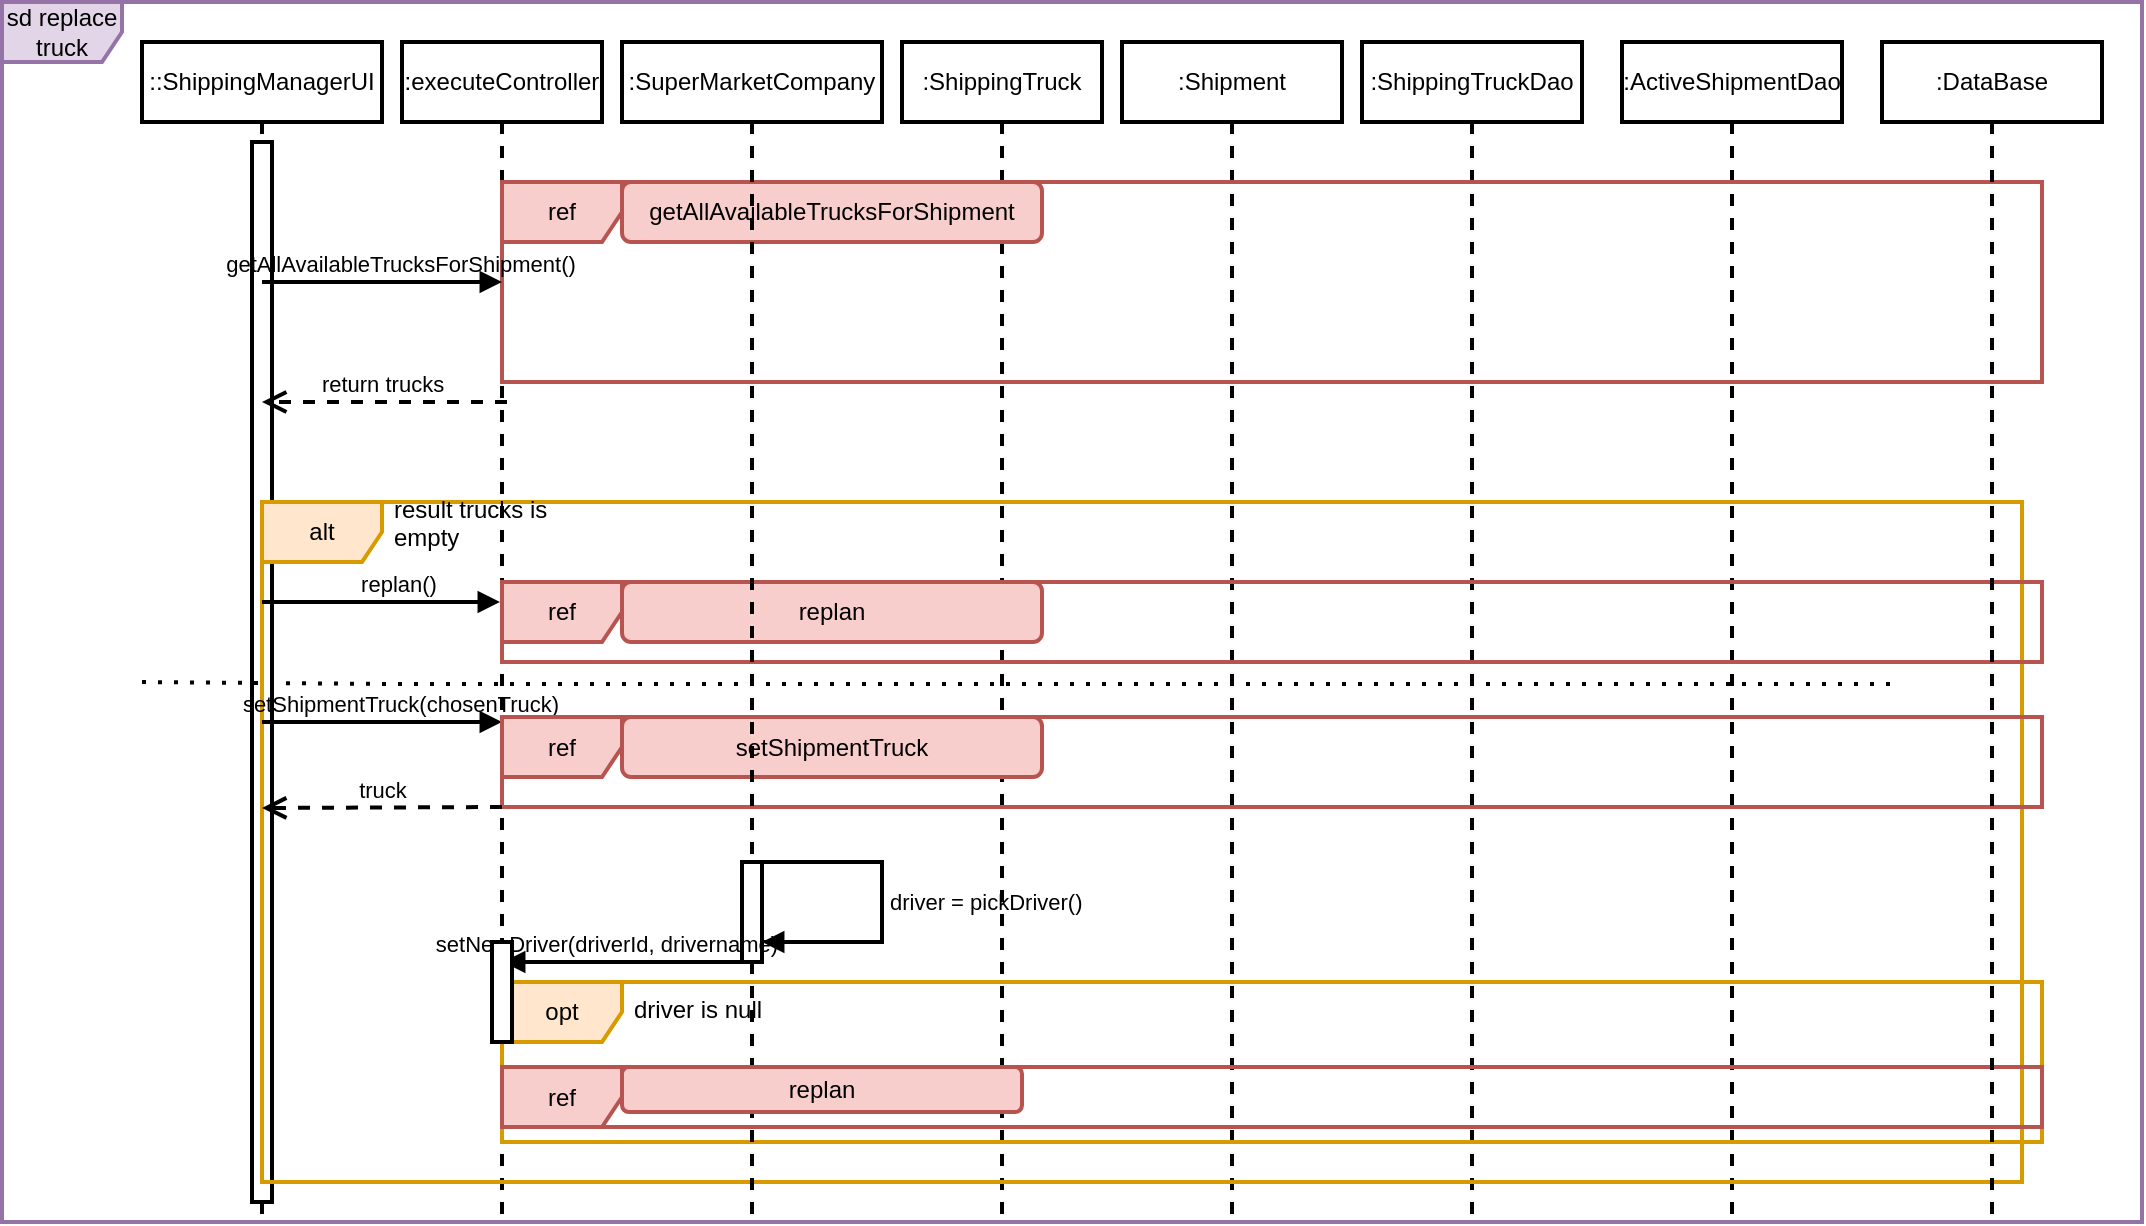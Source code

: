 <mxfile version="21.2.6" type="github">
  <diagram name="Page-1" id="2YBvvXClWsGukQMizWep">
    <mxGraphModel dx="2072" dy="686" grid="1" gridSize="10" guides="1" tooltips="1" connect="1" arrows="1" fold="1" page="1" pageScale="1" pageWidth="850" pageHeight="1100" math="0" shadow="0">
      <root>
        <mxCell id="0" />
        <mxCell id="1" parent="0" />
        <mxCell id="X_h3rkWna0nnMa6Pr6xD-68" value=":executeController" style="shape=umlLifeline;perimeter=lifelinePerimeter;whiteSpace=wrap;html=1;container=0;dropTarget=0;collapsible=0;recursiveResize=0;outlineConnect=0;portConstraint=eastwest;newEdgeStyle={&quot;edgeStyle&quot;:&quot;elbowEdgeStyle&quot;,&quot;elbow&quot;:&quot;vertical&quot;,&quot;curved&quot;:0,&quot;rounded&quot;:0};strokeWidth=2;labelBackgroundColor=none;" parent="1" vertex="1">
          <mxGeometry x="40" y="40" width="100" height="590" as="geometry" />
        </mxCell>
        <mxCell id="X_h3rkWna0nnMa6Pr6xD-112" value="::ShippingManagerUI" style="shape=umlLifeline;perimeter=lifelinePerimeter;whiteSpace=wrap;html=1;container=0;dropTarget=0;collapsible=0;recursiveResize=0;outlineConnect=0;portConstraint=eastwest;newEdgeStyle={&quot;edgeStyle&quot;:&quot;elbowEdgeStyle&quot;,&quot;elbow&quot;:&quot;vertical&quot;,&quot;curved&quot;:0,&quot;rounded&quot;:0};strokeWidth=2;labelBackgroundColor=none;" parent="1" vertex="1">
          <mxGeometry x="-90" y="40" width="120" height="590" as="geometry" />
        </mxCell>
        <mxCell id="X_h3rkWna0nnMa6Pr6xD-152" value="" style="points=[];perimeter=orthogonalPerimeter;outlineConnect=0;targetShapes=umlLifeline;portConstraint=eastwest;newEdgeStyle={&quot;edgeStyle&quot;:&quot;elbowEdgeStyle&quot;,&quot;elbow&quot;:&quot;vertical&quot;,&quot;curved&quot;:0,&quot;rounded&quot;:0};strokeWidth=2;labelBackgroundColor=none;fillColor=default;fontColor=default;html=1;" parent="1" vertex="1">
          <mxGeometry x="-35" y="90" width="10" height="530" as="geometry" />
        </mxCell>
        <mxCell id="X_h3rkWna0nnMa6Pr6xD-72" value=":ShippingTruckDao" style="shape=umlLifeline;perimeter=lifelinePerimeter;whiteSpace=wrap;html=1;container=0;dropTarget=0;collapsible=0;recursiveResize=0;outlineConnect=0;portConstraint=eastwest;newEdgeStyle={&quot;edgeStyle&quot;:&quot;elbowEdgeStyle&quot;,&quot;elbow&quot;:&quot;vertical&quot;,&quot;curved&quot;:0,&quot;rounded&quot;:0};strokeWidth=2;labelBackgroundColor=none;" parent="1" vertex="1">
          <mxGeometry x="520" y="40" width="110" height="590" as="geometry" />
        </mxCell>
        <mxCell id="X_h3rkWna0nnMa6Pr6xD-75" value=":Shipment" style="shape=umlLifeline;perimeter=lifelinePerimeter;whiteSpace=wrap;html=1;container=0;dropTarget=0;collapsible=0;recursiveResize=0;outlineConnect=0;portConstraint=eastwest;newEdgeStyle={&quot;edgeStyle&quot;:&quot;elbowEdgeStyle&quot;,&quot;elbow&quot;:&quot;vertical&quot;,&quot;curved&quot;:0,&quot;rounded&quot;:0};strokeWidth=2;labelBackgroundColor=none;" parent="1" vertex="1">
          <mxGeometry x="400" y="40" width="110" height="590" as="geometry" />
        </mxCell>
        <mxCell id="X_h3rkWna0nnMa6Pr6xD-78" value=":ShippingTruck" style="shape=umlLifeline;perimeter=lifelinePerimeter;whiteSpace=wrap;html=1;container=0;dropTarget=0;collapsible=0;recursiveResize=0;outlineConnect=0;portConstraint=eastwest;newEdgeStyle={&quot;edgeStyle&quot;:&quot;elbowEdgeStyle&quot;,&quot;elbow&quot;:&quot;vertical&quot;,&quot;curved&quot;:0,&quot;rounded&quot;:0};strokeWidth=2;labelBackgroundColor=none;" parent="1" vertex="1">
          <mxGeometry x="290" y="40" width="100" height="590" as="geometry" />
        </mxCell>
        <mxCell id="X_h3rkWna0nnMa6Pr6xD-85" value=":ActiveShipmentDao" style="shape=umlLifeline;perimeter=lifelinePerimeter;whiteSpace=wrap;html=1;container=0;dropTarget=0;collapsible=0;recursiveResize=0;outlineConnect=0;portConstraint=eastwest;newEdgeStyle={&quot;edgeStyle&quot;:&quot;elbowEdgeStyle&quot;,&quot;elbow&quot;:&quot;vertical&quot;,&quot;curved&quot;:0,&quot;rounded&quot;:0};strokeWidth=2;labelBackgroundColor=none;" parent="1" vertex="1">
          <mxGeometry x="650" y="40" width="110" height="590" as="geometry" />
        </mxCell>
        <mxCell id="X_h3rkWna0nnMa6Pr6xD-91" value="ref" style="shape=umlFrame;whiteSpace=wrap;html=1;pointerEvents=0;strokeWidth=2;labelBackgroundColor=none;fillColor=#f8cecc;strokeColor=#b85450;" parent="1" vertex="1">
          <mxGeometry x="90" y="110" width="770" height="100" as="geometry" />
        </mxCell>
        <mxCell id="X_h3rkWna0nnMa6Pr6xD-95" value="alt" style="shape=umlFrame;whiteSpace=wrap;html=1;pointerEvents=0;strokeWidth=2;labelBackgroundColor=none;fillColor=#ffe6cc;strokeColor=#d79b00;" parent="1" vertex="1">
          <mxGeometry x="-30" y="270" width="880" height="340" as="geometry" />
        </mxCell>
        <mxCell id="X_h3rkWna0nnMa6Pr6xD-97" value="result trucks is&lt;br&gt;empty" style="text;strokeColor=none;fillColor=none;align=left;verticalAlign=top;spacingLeft=4;spacingRight=4;overflow=hidden;rotatable=0;points=[[0,0.5],[1,0.5]];portConstraint=eastwest;whiteSpace=wrap;html=1;strokeWidth=2;labelBackgroundColor=none;" parent="1" vertex="1">
          <mxGeometry x="30" y="260" width="120" height="40" as="geometry" />
        </mxCell>
        <mxCell id="X_h3rkWna0nnMa6Pr6xD-106" value="opt" style="shape=umlFrame;whiteSpace=wrap;html=1;pointerEvents=0;strokeWidth=2;labelBackgroundColor=none;fillColor=#ffe6cc;strokeColor=#d79b00;" parent="1" vertex="1">
          <mxGeometry x="90" y="510" width="770" height="80" as="geometry" />
        </mxCell>
        <mxCell id="X_h3rkWna0nnMa6Pr6xD-107" value="driver is null" style="text;strokeColor=none;fillColor=none;align=left;verticalAlign=top;spacingLeft=4;spacingRight=4;overflow=hidden;rotatable=0;points=[[0,0.5],[1,0.5]];portConstraint=eastwest;whiteSpace=wrap;html=1;strokeWidth=2;labelBackgroundColor=none;" parent="1" vertex="1">
          <mxGeometry x="150" y="510" width="150" height="40" as="geometry" />
        </mxCell>
        <mxCell id="X_h3rkWna0nnMa6Pr6xD-109" value="ref" style="shape=umlFrame;whiteSpace=wrap;html=1;pointerEvents=0;strokeWidth=2;labelBackgroundColor=none;fillColor=#f8cecc;strokeColor=#b85450;" parent="1" vertex="1">
          <mxGeometry x="90" y="552.5" width="770" height="30" as="geometry" />
        </mxCell>
        <mxCell id="X_h3rkWna0nnMa6Pr6xD-111" value="getAllAvailableTrucksForShipment" style="rounded=1;whiteSpace=wrap;html=1;strokeWidth=2;labelBackgroundColor=none;fillColor=#f8cecc;strokeColor=#b85450;" parent="1" vertex="1">
          <mxGeometry x="150" y="110" width="210" height="30" as="geometry" />
        </mxCell>
        <mxCell id="X_h3rkWna0nnMa6Pr6xD-120" value="" style="endArrow=none;dashed=1;html=1;dashPattern=1 3;strokeWidth=2;rounded=0;exitX=0.003;exitY=0.528;exitDx=0;exitDy=0;exitPerimeter=0;labelBackgroundColor=none;fontColor=default;" parent="1" edge="1">
          <mxGeometry width="50" height="50" relative="1" as="geometry">
            <mxPoint x="-90" y="360" as="sourcePoint" />
            <mxPoint x="787" y="361" as="targetPoint" />
            <Array as="points">
              <mxPoint x="37" y="361" />
            </Array>
          </mxGeometry>
        </mxCell>
        <mxCell id="X_h3rkWna0nnMa6Pr6xD-123" value="replan()" style="html=1;verticalAlign=bottom;endArrow=block;edgeStyle=elbowEdgeStyle;elbow=vertical;curved=0;rounded=0;strokeWidth=2;labelBackgroundColor=none;fontColor=default;" parent="1" target="X_h3rkWna0nnMa6Pr6xD-68" edge="1">
          <mxGeometry x="0.144" relative="1" as="geometry">
            <mxPoint x="-30" y="320" as="sourcePoint" />
            <Array as="points">
              <mxPoint x="-20" y="320" />
              <mxPoint x="-50" y="300" />
            </Array>
            <mxPoint x="-140" y="320" as="targetPoint" />
            <mxPoint as="offset" />
          </mxGeometry>
        </mxCell>
        <mxCell id="X_h3rkWna0nnMa6Pr6xD-125" value="ref" style="shape=umlFrame;whiteSpace=wrap;html=1;pointerEvents=0;strokeWidth=2;labelBackgroundColor=none;fillColor=#f8cecc;strokeColor=#b85450;" parent="1" vertex="1">
          <mxGeometry x="90" y="310" width="770" height="40" as="geometry" />
        </mxCell>
        <mxCell id="X_h3rkWna0nnMa6Pr6xD-126" value="replan" style="rounded=1;whiteSpace=wrap;html=1;strokeWidth=2;labelBackgroundColor=none;fillColor=#f8cecc;strokeColor=#b85450;" parent="1" vertex="1">
          <mxGeometry x="150" y="310" width="210" height="30" as="geometry" />
        </mxCell>
        <mxCell id="X_h3rkWna0nnMa6Pr6xD-127" value="setShipmentTruck(chosenTruck)" style="html=1;verticalAlign=bottom;endArrow=block;edgeStyle=elbowEdgeStyle;elbow=vertical;curved=0;rounded=0;strokeWidth=2;labelBackgroundColor=none;fontColor=default;" parent="1" edge="1">
          <mxGeometry x="0.139" relative="1" as="geometry">
            <mxPoint x="-30" y="380" as="sourcePoint" />
            <Array as="points">
              <mxPoint x="-20" y="380" />
              <mxPoint x="-50" y="360" />
            </Array>
            <mxPoint x="90" y="380" as="targetPoint" />
            <mxPoint as="offset" />
          </mxGeometry>
        </mxCell>
        <mxCell id="X_h3rkWna0nnMa6Pr6xD-128" value="ref" style="shape=umlFrame;whiteSpace=wrap;html=1;pointerEvents=0;strokeWidth=2;labelBackgroundColor=none;fillColor=#f8cecc;strokeColor=#b85450;" parent="1" vertex="1">
          <mxGeometry x="90" y="377.5" width="770" height="45" as="geometry" />
        </mxCell>
        <mxCell id="X_h3rkWna0nnMa6Pr6xD-129" value="setShipmentTruck" style="rounded=1;whiteSpace=wrap;html=1;strokeWidth=2;labelBackgroundColor=none;fillColor=#f8cecc;strokeColor=#b85450;" parent="1" vertex="1">
          <mxGeometry x="150" y="377.5" width="210" height="30" as="geometry" />
        </mxCell>
        <mxCell id="X_h3rkWna0nnMa6Pr6xD-136" value="" style="html=1;verticalAlign=bottom;endArrow=block;edgeStyle=elbowEdgeStyle;elbow=vertical;curved=0;rounded=0;strokeWidth=2;labelBackgroundColor=none;fontColor=default;" parent="1" target="X_h3rkWna0nnMa6Pr6xD-95" edge="1">
          <mxGeometry x="-1" y="-40" relative="1" as="geometry">
            <mxPoint x="-30" y="470" as="sourcePoint" />
            <Array as="points">
              <mxPoint x="-20" y="470" />
              <mxPoint x="-50" y="450" />
            </Array>
            <mxPoint x="90" y="470" as="targetPoint" />
            <mxPoint as="offset" />
          </mxGeometry>
        </mxCell>
        <mxCell id="X_h3rkWna0nnMa6Pr6xD-137" value=":SuperMarketCompany" style="shape=umlLifeline;perimeter=lifelinePerimeter;whiteSpace=wrap;html=1;container=0;dropTarget=0;collapsible=0;recursiveResize=0;outlineConnect=0;portConstraint=eastwest;newEdgeStyle={&quot;edgeStyle&quot;:&quot;elbowEdgeStyle&quot;,&quot;elbow&quot;:&quot;vertical&quot;,&quot;curved&quot;:0,&quot;rounded&quot;:0};strokeWidth=2;labelBackgroundColor=none;" parent="1" vertex="1">
          <mxGeometry x="150" y="40" width="130" height="590" as="geometry" />
        </mxCell>
        <mxCell id="X_h3rkWna0nnMa6Pr6xD-146" value="" style="html=1;points=[];perimeter=orthogonalPerimeter;outlineConnect=0;targetShapes=umlLifeline;portConstraint=eastwest;newEdgeStyle={&quot;edgeStyle&quot;:&quot;elbowEdgeStyle&quot;,&quot;elbow&quot;:&quot;vertical&quot;,&quot;curved&quot;:0,&quot;rounded&quot;:0};strokeWidth=2;labelBackgroundColor=none;" parent="X_h3rkWna0nnMa6Pr6xD-137" vertex="1">
          <mxGeometry x="60" y="410" width="10" height="50" as="geometry" />
        </mxCell>
        <mxCell id="X_h3rkWna0nnMa6Pr6xD-138" value=":DataBase" style="shape=umlLifeline;perimeter=lifelinePerimeter;whiteSpace=wrap;html=1;container=0;dropTarget=0;collapsible=0;recursiveResize=0;outlineConnect=0;portConstraint=eastwest;newEdgeStyle={&quot;edgeStyle&quot;:&quot;elbowEdgeStyle&quot;,&quot;elbow&quot;:&quot;vertical&quot;,&quot;curved&quot;:0,&quot;rounded&quot;:0};strokeWidth=2;labelBackgroundColor=none;" parent="1" vertex="1">
          <mxGeometry x="780" y="40" width="110" height="590" as="geometry" />
        </mxCell>
        <mxCell id="X_h3rkWna0nnMa6Pr6xD-142" value="return trucks" style="html=1;verticalAlign=bottom;endArrow=open;dashed=1;endSize=8;edgeStyle=elbowEdgeStyle;elbow=vertical;curved=0;rounded=0;strokeWidth=2;labelBackgroundColor=none;fontColor=default;" parent="1" edge="1">
          <mxGeometry x="0.02" relative="1" as="geometry">
            <mxPoint x="92.5" y="220" as="sourcePoint" />
            <mxPoint x="-30" y="220" as="targetPoint" />
            <mxPoint as="offset" />
          </mxGeometry>
        </mxCell>
        <mxCell id="X_h3rkWna0nnMa6Pr6xD-143" value="truck" style="html=1;verticalAlign=bottom;endArrow=open;dashed=1;endSize=8;edgeStyle=elbowEdgeStyle;elbow=vertical;curved=0;rounded=0;strokeWidth=2;labelBackgroundColor=none;fontColor=default;" parent="1" edge="1">
          <mxGeometry relative="1" as="geometry">
            <mxPoint x="90" y="422.5" as="sourcePoint" />
            <mxPoint x="-30" y="423" as="targetPoint" />
          </mxGeometry>
        </mxCell>
        <mxCell id="X_h3rkWna0nnMa6Pr6xD-148" value="replan" style="rounded=1;whiteSpace=wrap;html=1;strokeWidth=2;labelBackgroundColor=none;fillColor=#f8cecc;strokeColor=#b85450;" parent="1" vertex="1">
          <mxGeometry x="150" y="552.5" width="200" height="22.5" as="geometry" />
        </mxCell>
        <mxCell id="X_h3rkWna0nnMa6Pr6xD-149" value="sd replace truck" style="shape=umlFrame;whiteSpace=wrap;html=1;pointerEvents=0;strokeWidth=2;labelBackgroundColor=none;fillColor=#e1d5e7;strokeColor=#9673a6;" parent="1" vertex="1">
          <mxGeometry x="-160" y="20" width="1070" height="610" as="geometry" />
        </mxCell>
        <mxCell id="X_h3rkWna0nnMa6Pr6xD-124" value="getAllAvailableTrucksForShipment()" style="html=1;verticalAlign=bottom;endArrow=block;edgeStyle=elbowEdgeStyle;elbow=vertical;curved=0;rounded=0;strokeWidth=2;labelBackgroundColor=none;fontColor=default;" parent="1" edge="1">
          <mxGeometry x="0.144" relative="1" as="geometry">
            <mxPoint x="-30" y="160" as="sourcePoint" />
            <Array as="points">
              <mxPoint x="-20" y="160" />
              <mxPoint x="-50" y="140" />
            </Array>
            <mxPoint x="90" y="160" as="targetPoint" />
            <mxPoint as="offset" />
          </mxGeometry>
        </mxCell>
        <mxCell id="gz_aD-kcKZQaGvoauSFO-1" value="driver = pickDriver()" style="html=1;align=left;spacingLeft=2;endArrow=block;rounded=0;edgeStyle=orthogonalEdgeStyle;curved=0;rounded=0;strokeWidth=2;labelBackgroundColor=none;fontColor=default;" parent="1" target="X_h3rkWna0nnMa6Pr6xD-146" edge="1">
          <mxGeometry relative="1" as="geometry">
            <mxPoint x="220" y="450" as="sourcePoint" />
            <Array as="points">
              <mxPoint x="280" y="450" />
              <mxPoint x="280" y="490" />
            </Array>
            <mxPoint x="225" y="490" as="targetPoint" />
          </mxGeometry>
        </mxCell>
        <mxCell id="gz_aD-kcKZQaGvoauSFO-4" value="setNewDriver(driverId, drivername)" style="html=1;verticalAlign=bottom;endArrow=block;edgeStyle=elbowEdgeStyle;elbow=vertical;curved=0;rounded=0;strokeWidth=2;labelBackgroundColor=none;fontColor=default;" parent="1" source="X_h3rkWna0nnMa6Pr6xD-146" target="X_h3rkWna0nnMa6Pr6xD-68" edge="1">
          <mxGeometry x="0.139" relative="1" as="geometry">
            <mxPoint x="80" y="480" as="sourcePoint" />
            <Array as="points">
              <mxPoint x="150" y="500" />
              <mxPoint x="60" y="460" />
            </Array>
            <mxPoint x="200" y="480" as="targetPoint" />
            <mxPoint as="offset" />
          </mxGeometry>
        </mxCell>
        <mxCell id="gz_aD-kcKZQaGvoauSFO-5" value="" style="html=1;points=[];perimeter=orthogonalPerimeter;outlineConnect=0;targetShapes=umlLifeline;portConstraint=eastwest;newEdgeStyle={&quot;edgeStyle&quot;:&quot;elbowEdgeStyle&quot;,&quot;elbow&quot;:&quot;vertical&quot;,&quot;curved&quot;:0,&quot;rounded&quot;:0};strokeWidth=2;labelBackgroundColor=none;" parent="1" vertex="1">
          <mxGeometry x="85" y="490" width="10" height="50" as="geometry" />
        </mxCell>
      </root>
    </mxGraphModel>
  </diagram>
</mxfile>
